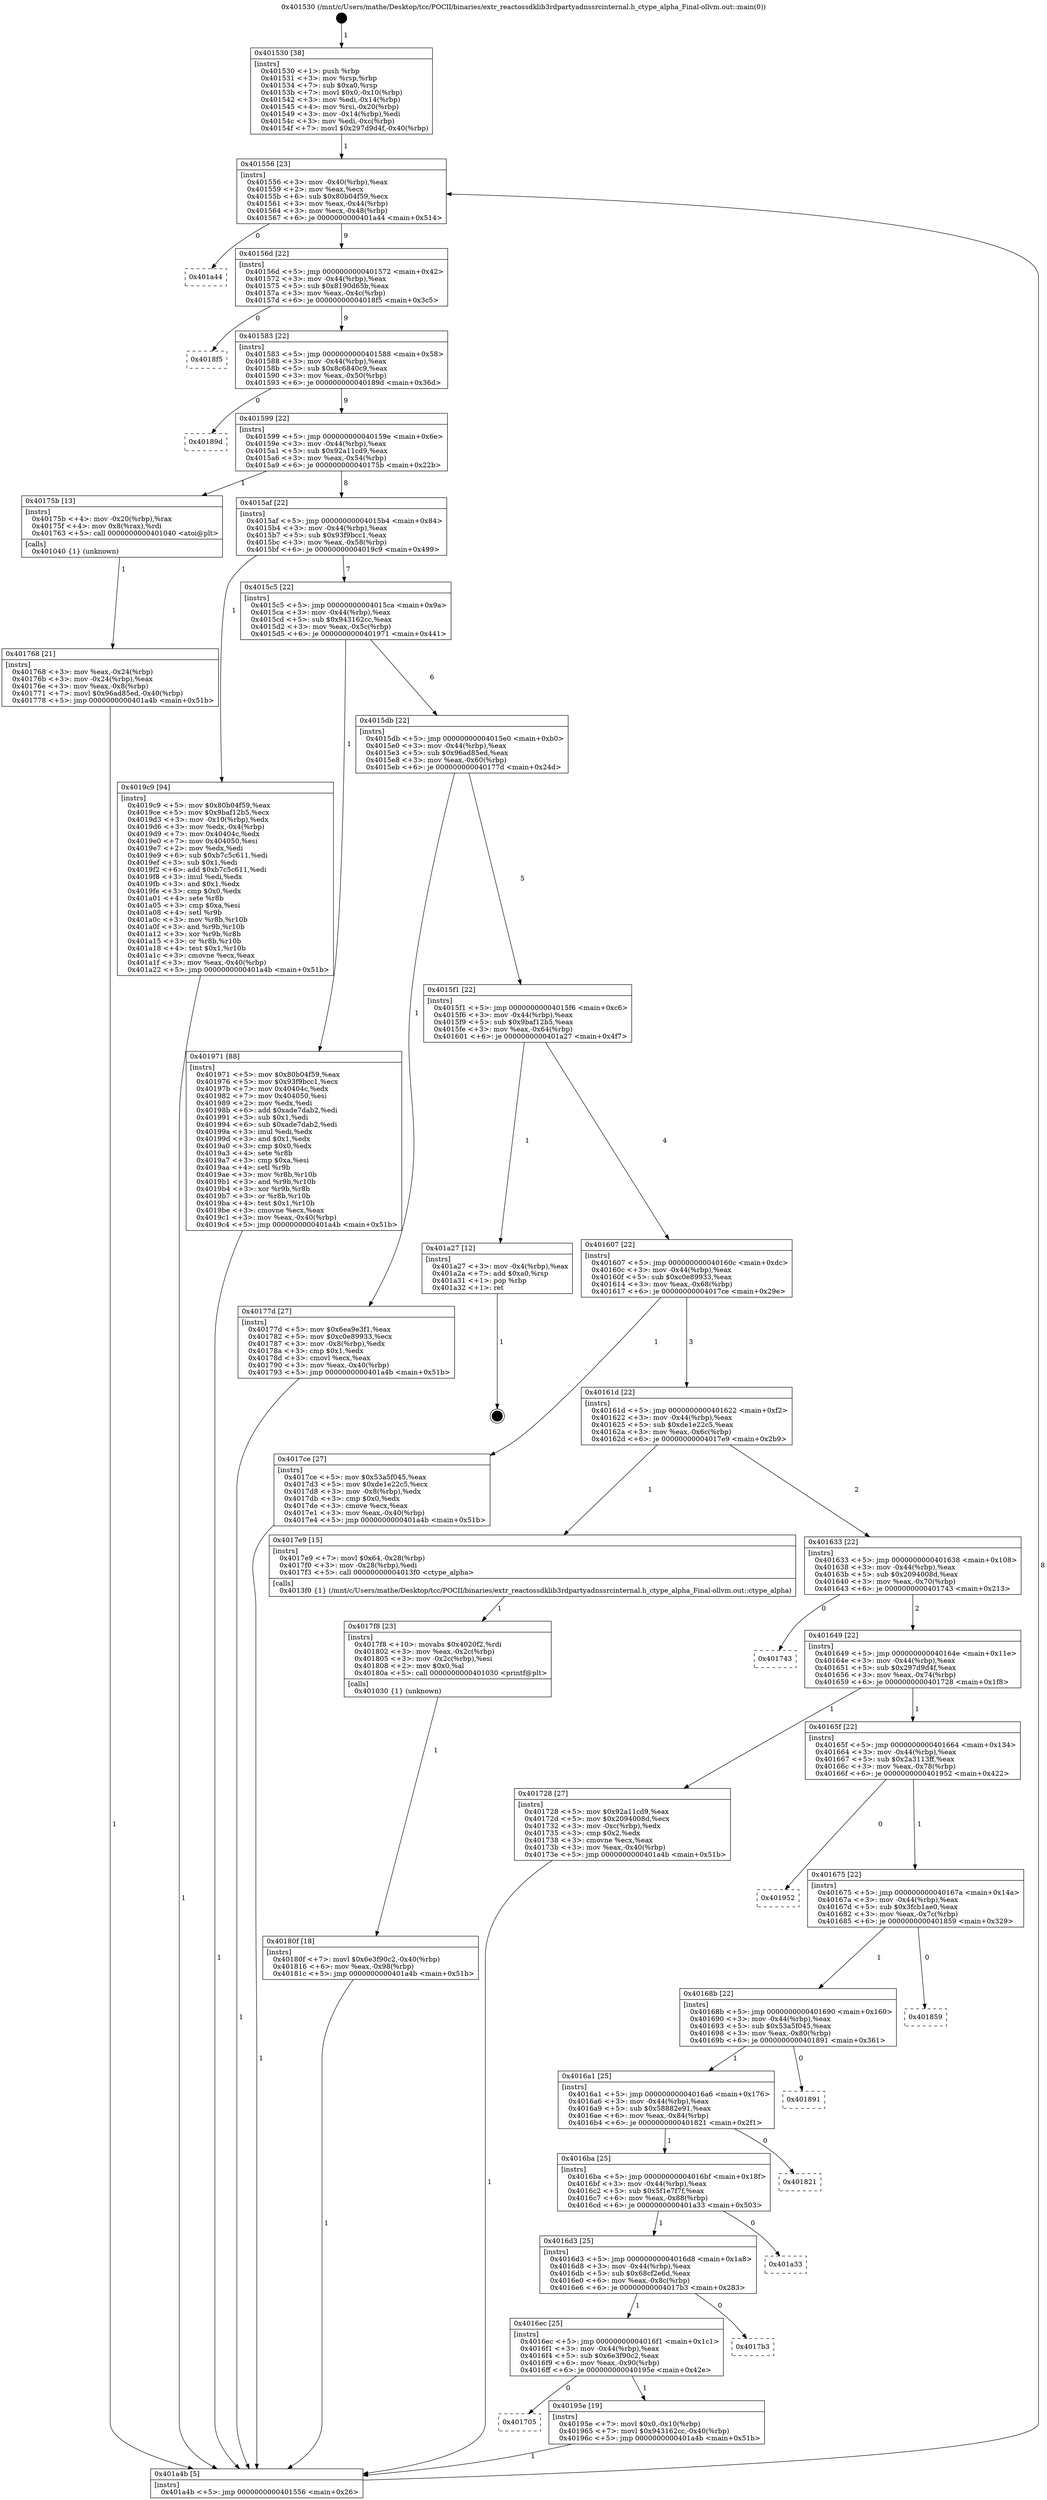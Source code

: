 digraph "0x401530" {
  label = "0x401530 (/mnt/c/Users/mathe/Desktop/tcc/POCII/binaries/extr_reactossdklib3rdpartyadnssrcinternal.h_ctype_alpha_Final-ollvm.out::main(0))"
  labelloc = "t"
  node[shape=record]

  Entry [label="",width=0.3,height=0.3,shape=circle,fillcolor=black,style=filled]
  "0x401556" [label="{
     0x401556 [23]\l
     | [instrs]\l
     &nbsp;&nbsp;0x401556 \<+3\>: mov -0x40(%rbp),%eax\l
     &nbsp;&nbsp;0x401559 \<+2\>: mov %eax,%ecx\l
     &nbsp;&nbsp;0x40155b \<+6\>: sub $0x80b04f59,%ecx\l
     &nbsp;&nbsp;0x401561 \<+3\>: mov %eax,-0x44(%rbp)\l
     &nbsp;&nbsp;0x401564 \<+3\>: mov %ecx,-0x48(%rbp)\l
     &nbsp;&nbsp;0x401567 \<+6\>: je 0000000000401a44 \<main+0x514\>\l
  }"]
  "0x401a44" [label="{
     0x401a44\l
  }", style=dashed]
  "0x40156d" [label="{
     0x40156d [22]\l
     | [instrs]\l
     &nbsp;&nbsp;0x40156d \<+5\>: jmp 0000000000401572 \<main+0x42\>\l
     &nbsp;&nbsp;0x401572 \<+3\>: mov -0x44(%rbp),%eax\l
     &nbsp;&nbsp;0x401575 \<+5\>: sub $0x8190d65b,%eax\l
     &nbsp;&nbsp;0x40157a \<+3\>: mov %eax,-0x4c(%rbp)\l
     &nbsp;&nbsp;0x40157d \<+6\>: je 00000000004018f5 \<main+0x3c5\>\l
  }"]
  Exit [label="",width=0.3,height=0.3,shape=circle,fillcolor=black,style=filled,peripheries=2]
  "0x4018f5" [label="{
     0x4018f5\l
  }", style=dashed]
  "0x401583" [label="{
     0x401583 [22]\l
     | [instrs]\l
     &nbsp;&nbsp;0x401583 \<+5\>: jmp 0000000000401588 \<main+0x58\>\l
     &nbsp;&nbsp;0x401588 \<+3\>: mov -0x44(%rbp),%eax\l
     &nbsp;&nbsp;0x40158b \<+5\>: sub $0x8c6840c9,%eax\l
     &nbsp;&nbsp;0x401590 \<+3\>: mov %eax,-0x50(%rbp)\l
     &nbsp;&nbsp;0x401593 \<+6\>: je 000000000040189d \<main+0x36d\>\l
  }"]
  "0x401705" [label="{
     0x401705\l
  }", style=dashed]
  "0x40189d" [label="{
     0x40189d\l
  }", style=dashed]
  "0x401599" [label="{
     0x401599 [22]\l
     | [instrs]\l
     &nbsp;&nbsp;0x401599 \<+5\>: jmp 000000000040159e \<main+0x6e\>\l
     &nbsp;&nbsp;0x40159e \<+3\>: mov -0x44(%rbp),%eax\l
     &nbsp;&nbsp;0x4015a1 \<+5\>: sub $0x92a11cd9,%eax\l
     &nbsp;&nbsp;0x4015a6 \<+3\>: mov %eax,-0x54(%rbp)\l
     &nbsp;&nbsp;0x4015a9 \<+6\>: je 000000000040175b \<main+0x22b\>\l
  }"]
  "0x40195e" [label="{
     0x40195e [19]\l
     | [instrs]\l
     &nbsp;&nbsp;0x40195e \<+7\>: movl $0x0,-0x10(%rbp)\l
     &nbsp;&nbsp;0x401965 \<+7\>: movl $0x943162cc,-0x40(%rbp)\l
     &nbsp;&nbsp;0x40196c \<+5\>: jmp 0000000000401a4b \<main+0x51b\>\l
  }"]
  "0x40175b" [label="{
     0x40175b [13]\l
     | [instrs]\l
     &nbsp;&nbsp;0x40175b \<+4\>: mov -0x20(%rbp),%rax\l
     &nbsp;&nbsp;0x40175f \<+4\>: mov 0x8(%rax),%rdi\l
     &nbsp;&nbsp;0x401763 \<+5\>: call 0000000000401040 \<atoi@plt\>\l
     | [calls]\l
     &nbsp;&nbsp;0x401040 \{1\} (unknown)\l
  }"]
  "0x4015af" [label="{
     0x4015af [22]\l
     | [instrs]\l
     &nbsp;&nbsp;0x4015af \<+5\>: jmp 00000000004015b4 \<main+0x84\>\l
     &nbsp;&nbsp;0x4015b4 \<+3\>: mov -0x44(%rbp),%eax\l
     &nbsp;&nbsp;0x4015b7 \<+5\>: sub $0x93f9bcc1,%eax\l
     &nbsp;&nbsp;0x4015bc \<+3\>: mov %eax,-0x58(%rbp)\l
     &nbsp;&nbsp;0x4015bf \<+6\>: je 00000000004019c9 \<main+0x499\>\l
  }"]
  "0x4016ec" [label="{
     0x4016ec [25]\l
     | [instrs]\l
     &nbsp;&nbsp;0x4016ec \<+5\>: jmp 00000000004016f1 \<main+0x1c1\>\l
     &nbsp;&nbsp;0x4016f1 \<+3\>: mov -0x44(%rbp),%eax\l
     &nbsp;&nbsp;0x4016f4 \<+5\>: sub $0x6e3f90c2,%eax\l
     &nbsp;&nbsp;0x4016f9 \<+6\>: mov %eax,-0x90(%rbp)\l
     &nbsp;&nbsp;0x4016ff \<+6\>: je 000000000040195e \<main+0x42e\>\l
  }"]
  "0x4019c9" [label="{
     0x4019c9 [94]\l
     | [instrs]\l
     &nbsp;&nbsp;0x4019c9 \<+5\>: mov $0x80b04f59,%eax\l
     &nbsp;&nbsp;0x4019ce \<+5\>: mov $0x9baf12b5,%ecx\l
     &nbsp;&nbsp;0x4019d3 \<+3\>: mov -0x10(%rbp),%edx\l
     &nbsp;&nbsp;0x4019d6 \<+3\>: mov %edx,-0x4(%rbp)\l
     &nbsp;&nbsp;0x4019d9 \<+7\>: mov 0x40404c,%edx\l
     &nbsp;&nbsp;0x4019e0 \<+7\>: mov 0x404050,%esi\l
     &nbsp;&nbsp;0x4019e7 \<+2\>: mov %edx,%edi\l
     &nbsp;&nbsp;0x4019e9 \<+6\>: sub $0xb7c5c611,%edi\l
     &nbsp;&nbsp;0x4019ef \<+3\>: sub $0x1,%edi\l
     &nbsp;&nbsp;0x4019f2 \<+6\>: add $0xb7c5c611,%edi\l
     &nbsp;&nbsp;0x4019f8 \<+3\>: imul %edi,%edx\l
     &nbsp;&nbsp;0x4019fb \<+3\>: and $0x1,%edx\l
     &nbsp;&nbsp;0x4019fe \<+3\>: cmp $0x0,%edx\l
     &nbsp;&nbsp;0x401a01 \<+4\>: sete %r8b\l
     &nbsp;&nbsp;0x401a05 \<+3\>: cmp $0xa,%esi\l
     &nbsp;&nbsp;0x401a08 \<+4\>: setl %r9b\l
     &nbsp;&nbsp;0x401a0c \<+3\>: mov %r8b,%r10b\l
     &nbsp;&nbsp;0x401a0f \<+3\>: and %r9b,%r10b\l
     &nbsp;&nbsp;0x401a12 \<+3\>: xor %r9b,%r8b\l
     &nbsp;&nbsp;0x401a15 \<+3\>: or %r8b,%r10b\l
     &nbsp;&nbsp;0x401a18 \<+4\>: test $0x1,%r10b\l
     &nbsp;&nbsp;0x401a1c \<+3\>: cmovne %ecx,%eax\l
     &nbsp;&nbsp;0x401a1f \<+3\>: mov %eax,-0x40(%rbp)\l
     &nbsp;&nbsp;0x401a22 \<+5\>: jmp 0000000000401a4b \<main+0x51b\>\l
  }"]
  "0x4015c5" [label="{
     0x4015c5 [22]\l
     | [instrs]\l
     &nbsp;&nbsp;0x4015c5 \<+5\>: jmp 00000000004015ca \<main+0x9a\>\l
     &nbsp;&nbsp;0x4015ca \<+3\>: mov -0x44(%rbp),%eax\l
     &nbsp;&nbsp;0x4015cd \<+5\>: sub $0x943162cc,%eax\l
     &nbsp;&nbsp;0x4015d2 \<+3\>: mov %eax,-0x5c(%rbp)\l
     &nbsp;&nbsp;0x4015d5 \<+6\>: je 0000000000401971 \<main+0x441\>\l
  }"]
  "0x4017b3" [label="{
     0x4017b3\l
  }", style=dashed]
  "0x401971" [label="{
     0x401971 [88]\l
     | [instrs]\l
     &nbsp;&nbsp;0x401971 \<+5\>: mov $0x80b04f59,%eax\l
     &nbsp;&nbsp;0x401976 \<+5\>: mov $0x93f9bcc1,%ecx\l
     &nbsp;&nbsp;0x40197b \<+7\>: mov 0x40404c,%edx\l
     &nbsp;&nbsp;0x401982 \<+7\>: mov 0x404050,%esi\l
     &nbsp;&nbsp;0x401989 \<+2\>: mov %edx,%edi\l
     &nbsp;&nbsp;0x40198b \<+6\>: add $0xade7dab2,%edi\l
     &nbsp;&nbsp;0x401991 \<+3\>: sub $0x1,%edi\l
     &nbsp;&nbsp;0x401994 \<+6\>: sub $0xade7dab2,%edi\l
     &nbsp;&nbsp;0x40199a \<+3\>: imul %edi,%edx\l
     &nbsp;&nbsp;0x40199d \<+3\>: and $0x1,%edx\l
     &nbsp;&nbsp;0x4019a0 \<+3\>: cmp $0x0,%edx\l
     &nbsp;&nbsp;0x4019a3 \<+4\>: sete %r8b\l
     &nbsp;&nbsp;0x4019a7 \<+3\>: cmp $0xa,%esi\l
     &nbsp;&nbsp;0x4019aa \<+4\>: setl %r9b\l
     &nbsp;&nbsp;0x4019ae \<+3\>: mov %r8b,%r10b\l
     &nbsp;&nbsp;0x4019b1 \<+3\>: and %r9b,%r10b\l
     &nbsp;&nbsp;0x4019b4 \<+3\>: xor %r9b,%r8b\l
     &nbsp;&nbsp;0x4019b7 \<+3\>: or %r8b,%r10b\l
     &nbsp;&nbsp;0x4019ba \<+4\>: test $0x1,%r10b\l
     &nbsp;&nbsp;0x4019be \<+3\>: cmovne %ecx,%eax\l
     &nbsp;&nbsp;0x4019c1 \<+3\>: mov %eax,-0x40(%rbp)\l
     &nbsp;&nbsp;0x4019c4 \<+5\>: jmp 0000000000401a4b \<main+0x51b\>\l
  }"]
  "0x4015db" [label="{
     0x4015db [22]\l
     | [instrs]\l
     &nbsp;&nbsp;0x4015db \<+5\>: jmp 00000000004015e0 \<main+0xb0\>\l
     &nbsp;&nbsp;0x4015e0 \<+3\>: mov -0x44(%rbp),%eax\l
     &nbsp;&nbsp;0x4015e3 \<+5\>: sub $0x96ad85ed,%eax\l
     &nbsp;&nbsp;0x4015e8 \<+3\>: mov %eax,-0x60(%rbp)\l
     &nbsp;&nbsp;0x4015eb \<+6\>: je 000000000040177d \<main+0x24d\>\l
  }"]
  "0x4016d3" [label="{
     0x4016d3 [25]\l
     | [instrs]\l
     &nbsp;&nbsp;0x4016d3 \<+5\>: jmp 00000000004016d8 \<main+0x1a8\>\l
     &nbsp;&nbsp;0x4016d8 \<+3\>: mov -0x44(%rbp),%eax\l
     &nbsp;&nbsp;0x4016db \<+5\>: sub $0x68cf2e6d,%eax\l
     &nbsp;&nbsp;0x4016e0 \<+6\>: mov %eax,-0x8c(%rbp)\l
     &nbsp;&nbsp;0x4016e6 \<+6\>: je 00000000004017b3 \<main+0x283\>\l
  }"]
  "0x40177d" [label="{
     0x40177d [27]\l
     | [instrs]\l
     &nbsp;&nbsp;0x40177d \<+5\>: mov $0x6ea9e3f1,%eax\l
     &nbsp;&nbsp;0x401782 \<+5\>: mov $0xc0e89933,%ecx\l
     &nbsp;&nbsp;0x401787 \<+3\>: mov -0x8(%rbp),%edx\l
     &nbsp;&nbsp;0x40178a \<+3\>: cmp $0x1,%edx\l
     &nbsp;&nbsp;0x40178d \<+3\>: cmovl %ecx,%eax\l
     &nbsp;&nbsp;0x401790 \<+3\>: mov %eax,-0x40(%rbp)\l
     &nbsp;&nbsp;0x401793 \<+5\>: jmp 0000000000401a4b \<main+0x51b\>\l
  }"]
  "0x4015f1" [label="{
     0x4015f1 [22]\l
     | [instrs]\l
     &nbsp;&nbsp;0x4015f1 \<+5\>: jmp 00000000004015f6 \<main+0xc6\>\l
     &nbsp;&nbsp;0x4015f6 \<+3\>: mov -0x44(%rbp),%eax\l
     &nbsp;&nbsp;0x4015f9 \<+5\>: sub $0x9baf12b5,%eax\l
     &nbsp;&nbsp;0x4015fe \<+3\>: mov %eax,-0x64(%rbp)\l
     &nbsp;&nbsp;0x401601 \<+6\>: je 0000000000401a27 \<main+0x4f7\>\l
  }"]
  "0x401a33" [label="{
     0x401a33\l
  }", style=dashed]
  "0x401a27" [label="{
     0x401a27 [12]\l
     | [instrs]\l
     &nbsp;&nbsp;0x401a27 \<+3\>: mov -0x4(%rbp),%eax\l
     &nbsp;&nbsp;0x401a2a \<+7\>: add $0xa0,%rsp\l
     &nbsp;&nbsp;0x401a31 \<+1\>: pop %rbp\l
     &nbsp;&nbsp;0x401a32 \<+1\>: ret\l
  }"]
  "0x401607" [label="{
     0x401607 [22]\l
     | [instrs]\l
     &nbsp;&nbsp;0x401607 \<+5\>: jmp 000000000040160c \<main+0xdc\>\l
     &nbsp;&nbsp;0x40160c \<+3\>: mov -0x44(%rbp),%eax\l
     &nbsp;&nbsp;0x40160f \<+5\>: sub $0xc0e89933,%eax\l
     &nbsp;&nbsp;0x401614 \<+3\>: mov %eax,-0x68(%rbp)\l
     &nbsp;&nbsp;0x401617 \<+6\>: je 00000000004017ce \<main+0x29e\>\l
  }"]
  "0x4016ba" [label="{
     0x4016ba [25]\l
     | [instrs]\l
     &nbsp;&nbsp;0x4016ba \<+5\>: jmp 00000000004016bf \<main+0x18f\>\l
     &nbsp;&nbsp;0x4016bf \<+3\>: mov -0x44(%rbp),%eax\l
     &nbsp;&nbsp;0x4016c2 \<+5\>: sub $0x5f1e7f7f,%eax\l
     &nbsp;&nbsp;0x4016c7 \<+6\>: mov %eax,-0x88(%rbp)\l
     &nbsp;&nbsp;0x4016cd \<+6\>: je 0000000000401a33 \<main+0x503\>\l
  }"]
  "0x4017ce" [label="{
     0x4017ce [27]\l
     | [instrs]\l
     &nbsp;&nbsp;0x4017ce \<+5\>: mov $0x53a5f045,%eax\l
     &nbsp;&nbsp;0x4017d3 \<+5\>: mov $0xde1e22c5,%ecx\l
     &nbsp;&nbsp;0x4017d8 \<+3\>: mov -0x8(%rbp),%edx\l
     &nbsp;&nbsp;0x4017db \<+3\>: cmp $0x0,%edx\l
     &nbsp;&nbsp;0x4017de \<+3\>: cmove %ecx,%eax\l
     &nbsp;&nbsp;0x4017e1 \<+3\>: mov %eax,-0x40(%rbp)\l
     &nbsp;&nbsp;0x4017e4 \<+5\>: jmp 0000000000401a4b \<main+0x51b\>\l
  }"]
  "0x40161d" [label="{
     0x40161d [22]\l
     | [instrs]\l
     &nbsp;&nbsp;0x40161d \<+5\>: jmp 0000000000401622 \<main+0xf2\>\l
     &nbsp;&nbsp;0x401622 \<+3\>: mov -0x44(%rbp),%eax\l
     &nbsp;&nbsp;0x401625 \<+5\>: sub $0xde1e22c5,%eax\l
     &nbsp;&nbsp;0x40162a \<+3\>: mov %eax,-0x6c(%rbp)\l
     &nbsp;&nbsp;0x40162d \<+6\>: je 00000000004017e9 \<main+0x2b9\>\l
  }"]
  "0x401821" [label="{
     0x401821\l
  }", style=dashed]
  "0x4017e9" [label="{
     0x4017e9 [15]\l
     | [instrs]\l
     &nbsp;&nbsp;0x4017e9 \<+7\>: movl $0x64,-0x28(%rbp)\l
     &nbsp;&nbsp;0x4017f0 \<+3\>: mov -0x28(%rbp),%edi\l
     &nbsp;&nbsp;0x4017f3 \<+5\>: call 00000000004013f0 \<ctype_alpha\>\l
     | [calls]\l
     &nbsp;&nbsp;0x4013f0 \{1\} (/mnt/c/Users/mathe/Desktop/tcc/POCII/binaries/extr_reactossdklib3rdpartyadnssrcinternal.h_ctype_alpha_Final-ollvm.out::ctype_alpha)\l
  }"]
  "0x401633" [label="{
     0x401633 [22]\l
     | [instrs]\l
     &nbsp;&nbsp;0x401633 \<+5\>: jmp 0000000000401638 \<main+0x108\>\l
     &nbsp;&nbsp;0x401638 \<+3\>: mov -0x44(%rbp),%eax\l
     &nbsp;&nbsp;0x40163b \<+5\>: sub $0x2094008d,%eax\l
     &nbsp;&nbsp;0x401640 \<+3\>: mov %eax,-0x70(%rbp)\l
     &nbsp;&nbsp;0x401643 \<+6\>: je 0000000000401743 \<main+0x213\>\l
  }"]
  "0x4016a1" [label="{
     0x4016a1 [25]\l
     | [instrs]\l
     &nbsp;&nbsp;0x4016a1 \<+5\>: jmp 00000000004016a6 \<main+0x176\>\l
     &nbsp;&nbsp;0x4016a6 \<+3\>: mov -0x44(%rbp),%eax\l
     &nbsp;&nbsp;0x4016a9 \<+5\>: sub $0x58882e91,%eax\l
     &nbsp;&nbsp;0x4016ae \<+6\>: mov %eax,-0x84(%rbp)\l
     &nbsp;&nbsp;0x4016b4 \<+6\>: je 0000000000401821 \<main+0x2f1\>\l
  }"]
  "0x401743" [label="{
     0x401743\l
  }", style=dashed]
  "0x401649" [label="{
     0x401649 [22]\l
     | [instrs]\l
     &nbsp;&nbsp;0x401649 \<+5\>: jmp 000000000040164e \<main+0x11e\>\l
     &nbsp;&nbsp;0x40164e \<+3\>: mov -0x44(%rbp),%eax\l
     &nbsp;&nbsp;0x401651 \<+5\>: sub $0x297d9d4f,%eax\l
     &nbsp;&nbsp;0x401656 \<+3\>: mov %eax,-0x74(%rbp)\l
     &nbsp;&nbsp;0x401659 \<+6\>: je 0000000000401728 \<main+0x1f8\>\l
  }"]
  "0x401891" [label="{
     0x401891\l
  }", style=dashed]
  "0x401728" [label="{
     0x401728 [27]\l
     | [instrs]\l
     &nbsp;&nbsp;0x401728 \<+5\>: mov $0x92a11cd9,%eax\l
     &nbsp;&nbsp;0x40172d \<+5\>: mov $0x2094008d,%ecx\l
     &nbsp;&nbsp;0x401732 \<+3\>: mov -0xc(%rbp),%edx\l
     &nbsp;&nbsp;0x401735 \<+3\>: cmp $0x2,%edx\l
     &nbsp;&nbsp;0x401738 \<+3\>: cmovne %ecx,%eax\l
     &nbsp;&nbsp;0x40173b \<+3\>: mov %eax,-0x40(%rbp)\l
     &nbsp;&nbsp;0x40173e \<+5\>: jmp 0000000000401a4b \<main+0x51b\>\l
  }"]
  "0x40165f" [label="{
     0x40165f [22]\l
     | [instrs]\l
     &nbsp;&nbsp;0x40165f \<+5\>: jmp 0000000000401664 \<main+0x134\>\l
     &nbsp;&nbsp;0x401664 \<+3\>: mov -0x44(%rbp),%eax\l
     &nbsp;&nbsp;0x401667 \<+5\>: sub $0x2a3113ff,%eax\l
     &nbsp;&nbsp;0x40166c \<+3\>: mov %eax,-0x78(%rbp)\l
     &nbsp;&nbsp;0x40166f \<+6\>: je 0000000000401952 \<main+0x422\>\l
  }"]
  "0x401a4b" [label="{
     0x401a4b [5]\l
     | [instrs]\l
     &nbsp;&nbsp;0x401a4b \<+5\>: jmp 0000000000401556 \<main+0x26\>\l
  }"]
  "0x401530" [label="{
     0x401530 [38]\l
     | [instrs]\l
     &nbsp;&nbsp;0x401530 \<+1\>: push %rbp\l
     &nbsp;&nbsp;0x401531 \<+3\>: mov %rsp,%rbp\l
     &nbsp;&nbsp;0x401534 \<+7\>: sub $0xa0,%rsp\l
     &nbsp;&nbsp;0x40153b \<+7\>: movl $0x0,-0x10(%rbp)\l
     &nbsp;&nbsp;0x401542 \<+3\>: mov %edi,-0x14(%rbp)\l
     &nbsp;&nbsp;0x401545 \<+4\>: mov %rsi,-0x20(%rbp)\l
     &nbsp;&nbsp;0x401549 \<+3\>: mov -0x14(%rbp),%edi\l
     &nbsp;&nbsp;0x40154c \<+3\>: mov %edi,-0xc(%rbp)\l
     &nbsp;&nbsp;0x40154f \<+7\>: movl $0x297d9d4f,-0x40(%rbp)\l
  }"]
  "0x401768" [label="{
     0x401768 [21]\l
     | [instrs]\l
     &nbsp;&nbsp;0x401768 \<+3\>: mov %eax,-0x24(%rbp)\l
     &nbsp;&nbsp;0x40176b \<+3\>: mov -0x24(%rbp),%eax\l
     &nbsp;&nbsp;0x40176e \<+3\>: mov %eax,-0x8(%rbp)\l
     &nbsp;&nbsp;0x401771 \<+7\>: movl $0x96ad85ed,-0x40(%rbp)\l
     &nbsp;&nbsp;0x401778 \<+5\>: jmp 0000000000401a4b \<main+0x51b\>\l
  }"]
  "0x4017f8" [label="{
     0x4017f8 [23]\l
     | [instrs]\l
     &nbsp;&nbsp;0x4017f8 \<+10\>: movabs $0x4020f2,%rdi\l
     &nbsp;&nbsp;0x401802 \<+3\>: mov %eax,-0x2c(%rbp)\l
     &nbsp;&nbsp;0x401805 \<+3\>: mov -0x2c(%rbp),%esi\l
     &nbsp;&nbsp;0x401808 \<+2\>: mov $0x0,%al\l
     &nbsp;&nbsp;0x40180a \<+5\>: call 0000000000401030 \<printf@plt\>\l
     | [calls]\l
     &nbsp;&nbsp;0x401030 \{1\} (unknown)\l
  }"]
  "0x40180f" [label="{
     0x40180f [18]\l
     | [instrs]\l
     &nbsp;&nbsp;0x40180f \<+7\>: movl $0x6e3f90c2,-0x40(%rbp)\l
     &nbsp;&nbsp;0x401816 \<+6\>: mov %eax,-0x98(%rbp)\l
     &nbsp;&nbsp;0x40181c \<+5\>: jmp 0000000000401a4b \<main+0x51b\>\l
  }"]
  "0x40168b" [label="{
     0x40168b [22]\l
     | [instrs]\l
     &nbsp;&nbsp;0x40168b \<+5\>: jmp 0000000000401690 \<main+0x160\>\l
     &nbsp;&nbsp;0x401690 \<+3\>: mov -0x44(%rbp),%eax\l
     &nbsp;&nbsp;0x401693 \<+5\>: sub $0x53a5f045,%eax\l
     &nbsp;&nbsp;0x401698 \<+3\>: mov %eax,-0x80(%rbp)\l
     &nbsp;&nbsp;0x40169b \<+6\>: je 0000000000401891 \<main+0x361\>\l
  }"]
  "0x401952" [label="{
     0x401952\l
  }", style=dashed]
  "0x401675" [label="{
     0x401675 [22]\l
     | [instrs]\l
     &nbsp;&nbsp;0x401675 \<+5\>: jmp 000000000040167a \<main+0x14a\>\l
     &nbsp;&nbsp;0x40167a \<+3\>: mov -0x44(%rbp),%eax\l
     &nbsp;&nbsp;0x40167d \<+5\>: sub $0x3fcb1ae0,%eax\l
     &nbsp;&nbsp;0x401682 \<+3\>: mov %eax,-0x7c(%rbp)\l
     &nbsp;&nbsp;0x401685 \<+6\>: je 0000000000401859 \<main+0x329\>\l
  }"]
  "0x401859" [label="{
     0x401859\l
  }", style=dashed]
  Entry -> "0x401530" [label=" 1"]
  "0x401556" -> "0x401a44" [label=" 0"]
  "0x401556" -> "0x40156d" [label=" 9"]
  "0x401a27" -> Exit [label=" 1"]
  "0x40156d" -> "0x4018f5" [label=" 0"]
  "0x40156d" -> "0x401583" [label=" 9"]
  "0x4019c9" -> "0x401a4b" [label=" 1"]
  "0x401583" -> "0x40189d" [label=" 0"]
  "0x401583" -> "0x401599" [label=" 9"]
  "0x401971" -> "0x401a4b" [label=" 1"]
  "0x401599" -> "0x40175b" [label=" 1"]
  "0x401599" -> "0x4015af" [label=" 8"]
  "0x40195e" -> "0x401a4b" [label=" 1"]
  "0x4015af" -> "0x4019c9" [label=" 1"]
  "0x4015af" -> "0x4015c5" [label=" 7"]
  "0x4016ec" -> "0x40195e" [label=" 1"]
  "0x4015c5" -> "0x401971" [label=" 1"]
  "0x4015c5" -> "0x4015db" [label=" 6"]
  "0x4016ec" -> "0x401705" [label=" 0"]
  "0x4015db" -> "0x40177d" [label=" 1"]
  "0x4015db" -> "0x4015f1" [label=" 5"]
  "0x4016d3" -> "0x4017b3" [label=" 0"]
  "0x4015f1" -> "0x401a27" [label=" 1"]
  "0x4015f1" -> "0x401607" [label=" 4"]
  "0x4016d3" -> "0x4016ec" [label=" 1"]
  "0x401607" -> "0x4017ce" [label=" 1"]
  "0x401607" -> "0x40161d" [label=" 3"]
  "0x4016ba" -> "0x401a33" [label=" 0"]
  "0x40161d" -> "0x4017e9" [label=" 1"]
  "0x40161d" -> "0x401633" [label=" 2"]
  "0x4016ba" -> "0x4016d3" [label=" 1"]
  "0x401633" -> "0x401743" [label=" 0"]
  "0x401633" -> "0x401649" [label=" 2"]
  "0x4016a1" -> "0x401821" [label=" 0"]
  "0x401649" -> "0x401728" [label=" 1"]
  "0x401649" -> "0x40165f" [label=" 1"]
  "0x401728" -> "0x401a4b" [label=" 1"]
  "0x401530" -> "0x401556" [label=" 1"]
  "0x401a4b" -> "0x401556" [label=" 8"]
  "0x40175b" -> "0x401768" [label=" 1"]
  "0x401768" -> "0x401a4b" [label=" 1"]
  "0x40177d" -> "0x401a4b" [label=" 1"]
  "0x4017ce" -> "0x401a4b" [label=" 1"]
  "0x4017e9" -> "0x4017f8" [label=" 1"]
  "0x4017f8" -> "0x40180f" [label=" 1"]
  "0x40180f" -> "0x401a4b" [label=" 1"]
  "0x4016a1" -> "0x4016ba" [label=" 1"]
  "0x40165f" -> "0x401952" [label=" 0"]
  "0x40165f" -> "0x401675" [label=" 1"]
  "0x40168b" -> "0x401891" [label=" 0"]
  "0x401675" -> "0x401859" [label=" 0"]
  "0x401675" -> "0x40168b" [label=" 1"]
  "0x40168b" -> "0x4016a1" [label=" 1"]
}
